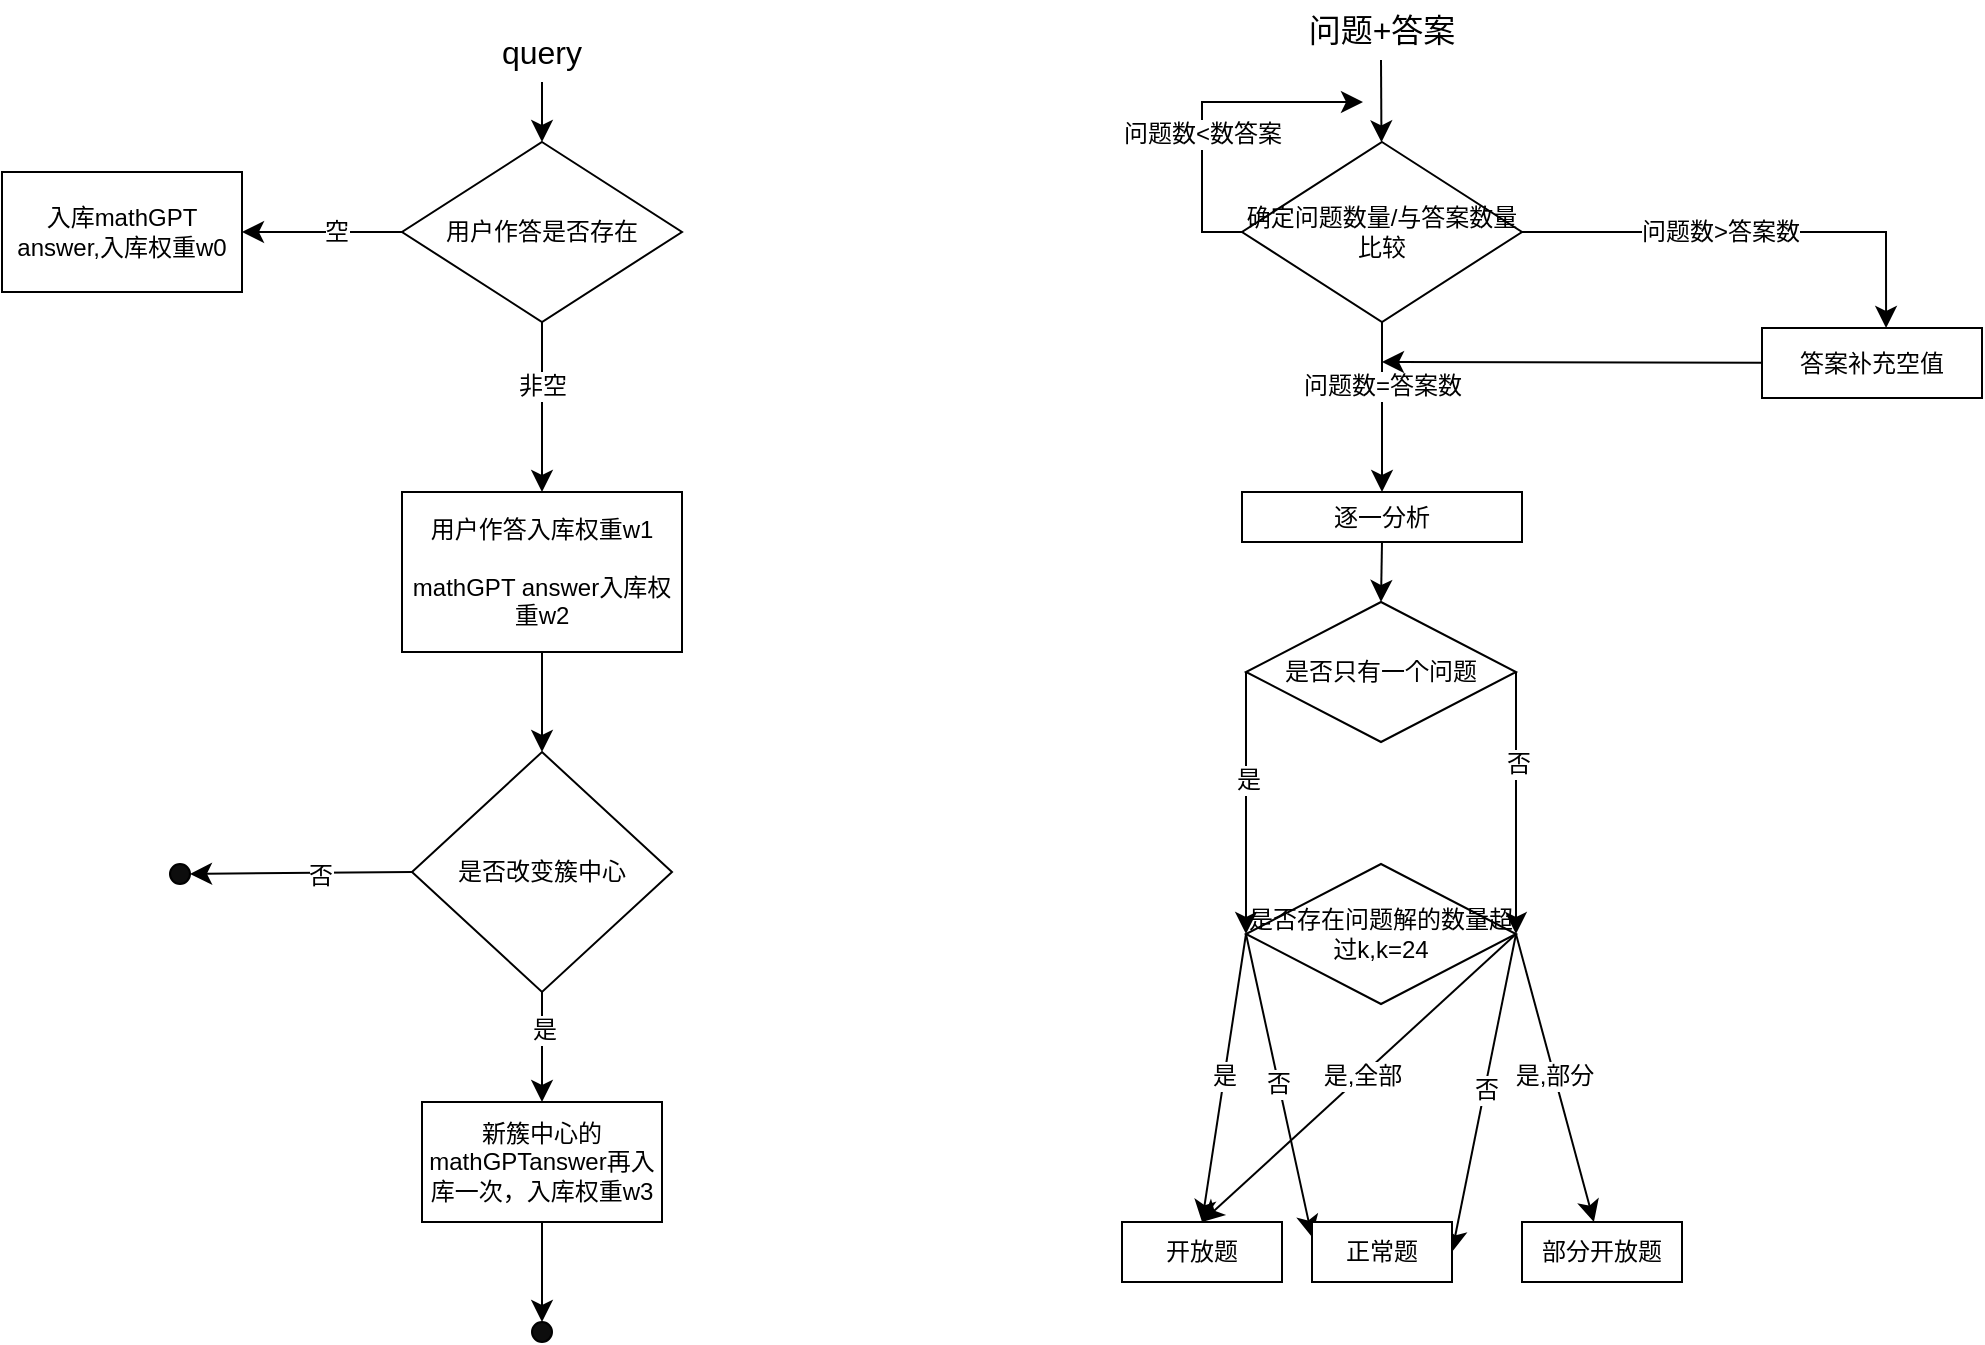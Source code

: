 <mxfile version="24.8.4">
  <diagram name="Page-1" id="74e2e168-ea6b-b213-b513-2b3c1d86103e">
    <mxGraphModel dx="954" dy="689" grid="1" gridSize="10" guides="1" tooltips="1" connect="1" arrows="1" fold="1" page="1" pageScale="1" pageWidth="1100" pageHeight="850" background="none" math="0" shadow="0">
      <root>
        <mxCell id="0" />
        <mxCell id="1" parent="0" />
        <mxCell id="eKvcL8s3Wj8_VTXEyFbJ-4" style="edgeStyle=none;curved=1;rounded=0;orthogonalLoop=1;jettySize=auto;html=1;exitX=0.5;exitY=1;exitDx=0;exitDy=0;fontSize=12;startSize=8;endSize=8;" edge="1" parent="1" source="eKvcL8s3Wj8_VTXEyFbJ-1" target="eKvcL8s3Wj8_VTXEyFbJ-3">
          <mxGeometry relative="1" as="geometry" />
        </mxCell>
        <mxCell id="eKvcL8s3Wj8_VTXEyFbJ-1" value="query" style="text;html=1;align=center;verticalAlign=middle;whiteSpace=wrap;rounded=0;fontSize=16;" vertex="1" parent="1">
          <mxGeometry x="280" y="110" width="60" height="30" as="geometry" />
        </mxCell>
        <mxCell id="eKvcL8s3Wj8_VTXEyFbJ-5" style="edgeStyle=none;curved=1;rounded=0;orthogonalLoop=1;jettySize=auto;html=1;exitX=0;exitY=0.5;exitDx=0;exitDy=0;fontSize=12;startSize=8;endSize=8;entryX=1;entryY=0.5;entryDx=0;entryDy=0;" edge="1" parent="1" source="eKvcL8s3Wj8_VTXEyFbJ-3" target="eKvcL8s3Wj8_VTXEyFbJ-7">
          <mxGeometry relative="1" as="geometry">
            <mxPoint x="170" y="215" as="targetPoint" />
          </mxGeometry>
        </mxCell>
        <mxCell id="eKvcL8s3Wj8_VTXEyFbJ-6" value="空" style="edgeLabel;html=1;align=center;verticalAlign=middle;resizable=0;points=[];fontSize=12;" vertex="1" connectable="0" parent="eKvcL8s3Wj8_VTXEyFbJ-5">
          <mxGeometry x="-0.171" relative="1" as="geometry">
            <mxPoint as="offset" />
          </mxGeometry>
        </mxCell>
        <mxCell id="eKvcL8s3Wj8_VTXEyFbJ-8" style="edgeStyle=none;curved=1;rounded=0;orthogonalLoop=1;jettySize=auto;html=1;exitX=0.5;exitY=1;exitDx=0;exitDy=0;fontSize=12;startSize=8;endSize=8;entryX=0.5;entryY=0;entryDx=0;entryDy=0;" edge="1" parent="1" source="eKvcL8s3Wj8_VTXEyFbJ-3" target="eKvcL8s3Wj8_VTXEyFbJ-10">
          <mxGeometry relative="1" as="geometry">
            <mxPoint x="310" y="330" as="targetPoint" />
          </mxGeometry>
        </mxCell>
        <mxCell id="eKvcL8s3Wj8_VTXEyFbJ-9" value="非空" style="edgeLabel;html=1;align=center;verticalAlign=middle;resizable=0;points=[];fontSize=12;" vertex="1" connectable="0" parent="eKvcL8s3Wj8_VTXEyFbJ-8">
          <mxGeometry x="-0.25" relative="1" as="geometry">
            <mxPoint as="offset" />
          </mxGeometry>
        </mxCell>
        <mxCell id="eKvcL8s3Wj8_VTXEyFbJ-3" value="用户作答是否存在" style="rhombus;whiteSpace=wrap;html=1;" vertex="1" parent="1">
          <mxGeometry x="240" y="170" width="140" height="90" as="geometry" />
        </mxCell>
        <mxCell id="eKvcL8s3Wj8_VTXEyFbJ-7" value="入库mathGPT answer,入库权重w0" style="rounded=0;whiteSpace=wrap;html=1;" vertex="1" parent="1">
          <mxGeometry x="40" y="185" width="120" height="60" as="geometry" />
        </mxCell>
        <mxCell id="eKvcL8s3Wj8_VTXEyFbJ-11" style="edgeStyle=none;curved=1;rounded=0;orthogonalLoop=1;jettySize=auto;html=1;exitX=0.5;exitY=1;exitDx=0;exitDy=0;fontSize=12;startSize=8;endSize=8;entryX=0.5;entryY=0;entryDx=0;entryDy=0;" edge="1" parent="1" source="eKvcL8s3Wj8_VTXEyFbJ-10" target="eKvcL8s3Wj8_VTXEyFbJ-12">
          <mxGeometry relative="1" as="geometry">
            <mxPoint x="310" y="470" as="targetPoint" />
          </mxGeometry>
        </mxCell>
        <mxCell id="eKvcL8s3Wj8_VTXEyFbJ-10" value="用户作答入库权重w1&lt;div&gt;&lt;br&gt;&lt;div&gt;mathGPT answer入库权重w2&lt;/div&gt;&lt;/div&gt;" style="rounded=0;whiteSpace=wrap;html=1;" vertex="1" parent="1">
          <mxGeometry x="240" y="345" width="140" height="80" as="geometry" />
        </mxCell>
        <mxCell id="eKvcL8s3Wj8_VTXEyFbJ-14" style="edgeStyle=none;curved=1;rounded=0;orthogonalLoop=1;jettySize=auto;html=1;exitX=0;exitY=0.5;exitDx=0;exitDy=0;fontSize=12;startSize=8;endSize=8;" edge="1" parent="1" source="eKvcL8s3Wj8_VTXEyFbJ-12" target="eKvcL8s3Wj8_VTXEyFbJ-16">
          <mxGeometry relative="1" as="geometry">
            <mxPoint x="170" y="550" as="targetPoint" />
          </mxGeometry>
        </mxCell>
        <mxCell id="eKvcL8s3Wj8_VTXEyFbJ-15" value="否" style="edgeLabel;html=1;align=center;verticalAlign=middle;resizable=0;points=[];fontSize=12;" vertex="1" connectable="0" parent="eKvcL8s3Wj8_VTXEyFbJ-14">
          <mxGeometry x="-0.173" y="1" relative="1" as="geometry">
            <mxPoint as="offset" />
          </mxGeometry>
        </mxCell>
        <mxCell id="eKvcL8s3Wj8_VTXEyFbJ-19" style="edgeStyle=none;curved=1;rounded=0;orthogonalLoop=1;jettySize=auto;html=1;exitX=0.5;exitY=1;exitDx=0;exitDy=0;fontSize=12;startSize=8;endSize=8;" edge="1" parent="1" source="eKvcL8s3Wj8_VTXEyFbJ-12">
          <mxGeometry relative="1" as="geometry">
            <mxPoint x="310" y="650" as="targetPoint" />
          </mxGeometry>
        </mxCell>
        <mxCell id="eKvcL8s3Wj8_VTXEyFbJ-20" value="是" style="edgeLabel;html=1;align=center;verticalAlign=middle;resizable=0;points=[];fontSize=12;" vertex="1" connectable="0" parent="eKvcL8s3Wj8_VTXEyFbJ-19">
          <mxGeometry x="-0.309" y="1" relative="1" as="geometry">
            <mxPoint as="offset" />
          </mxGeometry>
        </mxCell>
        <mxCell id="eKvcL8s3Wj8_VTXEyFbJ-12" value="是否改变簇中心" style="rhombus;whiteSpace=wrap;html=1;" vertex="1" parent="1">
          <mxGeometry x="245" y="475" width="130" height="120" as="geometry" />
        </mxCell>
        <mxCell id="eKvcL8s3Wj8_VTXEyFbJ-16" value="" style="ellipse;whiteSpace=wrap;html=1;fillColor=#0d0d0d;" vertex="1" parent="1">
          <mxGeometry x="124" y="531" width="10" height="10" as="geometry" />
        </mxCell>
        <mxCell id="eKvcL8s3Wj8_VTXEyFbJ-22" style="edgeStyle=none;curved=1;rounded=0;orthogonalLoop=1;jettySize=auto;html=1;exitX=0.5;exitY=1;exitDx=0;exitDy=0;fontSize=12;startSize=8;endSize=8;entryX=0.5;entryY=0;entryDx=0;entryDy=0;" edge="1" parent="1" source="eKvcL8s3Wj8_VTXEyFbJ-21" target="eKvcL8s3Wj8_VTXEyFbJ-23">
          <mxGeometry relative="1" as="geometry">
            <mxPoint x="310" y="760" as="targetPoint" />
          </mxGeometry>
        </mxCell>
        <mxCell id="eKvcL8s3Wj8_VTXEyFbJ-21" value="新簇中心的mathGPTanswer再入库一次，入库权重w3" style="rounded=0;whiteSpace=wrap;html=1;" vertex="1" parent="1">
          <mxGeometry x="250" y="650" width="120" height="60" as="geometry" />
        </mxCell>
        <mxCell id="eKvcL8s3Wj8_VTXEyFbJ-23" value="" style="ellipse;whiteSpace=wrap;html=1;fillColor=#0d0d0d;" vertex="1" parent="1">
          <mxGeometry x="305" y="760" width="10" height="10" as="geometry" />
        </mxCell>
        <mxCell id="eKvcL8s3Wj8_VTXEyFbJ-24" style="edgeStyle=none;curved=1;rounded=0;orthogonalLoop=1;jettySize=auto;html=1;exitX=0.5;exitY=1;exitDx=0;exitDy=0;fontSize=12;startSize=8;endSize=8;" edge="1" parent="1" source="eKvcL8s3Wj8_VTXEyFbJ-25" target="eKvcL8s3Wj8_VTXEyFbJ-30">
          <mxGeometry relative="1" as="geometry" />
        </mxCell>
        <mxCell id="eKvcL8s3Wj8_VTXEyFbJ-25" value="问题+答案" style="text;html=1;align=center;verticalAlign=middle;whiteSpace=wrap;rounded=0;fontSize=16;" vertex="1" parent="1">
          <mxGeometry x="684.5" y="99" width="90" height="30" as="geometry" />
        </mxCell>
        <mxCell id="eKvcL8s3Wj8_VTXEyFbJ-26" style="edgeStyle=orthogonalEdgeStyle;rounded=0;orthogonalLoop=1;jettySize=auto;html=1;exitX=0;exitY=0.5;exitDx=0;exitDy=0;fontSize=12;startSize=8;endSize=8;endArrow=classic;endFill=1;" edge="1" parent="1" source="eKvcL8s3Wj8_VTXEyFbJ-30">
          <mxGeometry relative="1" as="geometry">
            <mxPoint x="720" y="150" as="targetPoint" />
          </mxGeometry>
        </mxCell>
        <mxCell id="eKvcL8s3Wj8_VTXEyFbJ-27" value="问题数&amp;lt;数答案" style="edgeLabel;html=1;align=center;verticalAlign=middle;resizable=0;points=[];fontSize=12;" vertex="1" connectable="0" parent="eKvcL8s3Wj8_VTXEyFbJ-26">
          <mxGeometry x="-0.171" relative="1" as="geometry">
            <mxPoint as="offset" />
          </mxGeometry>
        </mxCell>
        <mxCell id="eKvcL8s3Wj8_VTXEyFbJ-28" style="edgeStyle=none;curved=1;rounded=0;orthogonalLoop=1;jettySize=auto;html=1;exitX=0.5;exitY=1;exitDx=0;exitDy=0;fontSize=12;startSize=8;endSize=8;entryX=0.5;entryY=0;entryDx=0;entryDy=0;" edge="1" parent="1" source="eKvcL8s3Wj8_VTXEyFbJ-30" target="eKvcL8s3Wj8_VTXEyFbJ-33">
          <mxGeometry relative="1" as="geometry">
            <mxPoint x="730" y="330" as="targetPoint" />
          </mxGeometry>
        </mxCell>
        <mxCell id="eKvcL8s3Wj8_VTXEyFbJ-29" value="问题数=答案数" style="edgeLabel;html=1;align=center;verticalAlign=middle;resizable=0;points=[];fontSize=12;" vertex="1" connectable="0" parent="eKvcL8s3Wj8_VTXEyFbJ-28">
          <mxGeometry x="-0.25" relative="1" as="geometry">
            <mxPoint as="offset" />
          </mxGeometry>
        </mxCell>
        <mxCell id="eKvcL8s3Wj8_VTXEyFbJ-45" style="edgeStyle=orthogonalEdgeStyle;rounded=0;orthogonalLoop=1;jettySize=auto;html=1;fontSize=12;startSize=8;endSize=8;entryX=0.564;entryY=0;entryDx=0;entryDy=0;entryPerimeter=0;" edge="1" parent="1" source="eKvcL8s3Wj8_VTXEyFbJ-30" target="eKvcL8s3Wj8_VTXEyFbJ-48">
          <mxGeometry relative="1" as="geometry">
            <mxPoint x="950" y="330" as="targetPoint" />
          </mxGeometry>
        </mxCell>
        <mxCell id="eKvcL8s3Wj8_VTXEyFbJ-46" value="问题数&amp;gt;答案数" style="edgeLabel;html=1;align=center;verticalAlign=middle;resizable=0;points=[];fontSize=12;" vertex="1" connectable="0" parent="eKvcL8s3Wj8_VTXEyFbJ-45">
          <mxGeometry x="-0.154" relative="1" as="geometry">
            <mxPoint x="1" as="offset" />
          </mxGeometry>
        </mxCell>
        <mxCell id="eKvcL8s3Wj8_VTXEyFbJ-30" value="确定问题数量/与答案数量比较" style="rhombus;whiteSpace=wrap;html=1;" vertex="1" parent="1">
          <mxGeometry x="660" y="170" width="140" height="90" as="geometry" />
        </mxCell>
        <mxCell id="eKvcL8s3Wj8_VTXEyFbJ-32" style="edgeStyle=none;curved=1;rounded=0;orthogonalLoop=1;jettySize=auto;html=1;exitX=0.5;exitY=1;exitDx=0;exitDy=0;fontSize=12;startSize=8;endSize=8;entryX=0.5;entryY=0;entryDx=0;entryDy=0;" edge="1" parent="1" source="eKvcL8s3Wj8_VTXEyFbJ-33" target="eKvcL8s3Wj8_VTXEyFbJ-38">
          <mxGeometry relative="1" as="geometry">
            <mxPoint x="730" y="470" as="targetPoint" />
          </mxGeometry>
        </mxCell>
        <mxCell id="eKvcL8s3Wj8_VTXEyFbJ-33" value="逐一分析" style="rounded=0;whiteSpace=wrap;html=1;" vertex="1" parent="1">
          <mxGeometry x="660" y="345" width="140" height="25" as="geometry" />
        </mxCell>
        <mxCell id="eKvcL8s3Wj8_VTXEyFbJ-34" style="edgeStyle=none;curved=1;rounded=0;orthogonalLoop=1;jettySize=auto;html=1;exitX=0;exitY=0.5;exitDx=0;exitDy=0;fontSize=12;startSize=8;endSize=8;entryX=0;entryY=0.5;entryDx=0;entryDy=0;" edge="1" parent="1" target="eKvcL8s3Wj8_VTXEyFbJ-53">
          <mxGeometry relative="1" as="geometry">
            <mxPoint x="665" y="530" as="targetPoint" />
            <mxPoint x="662" y="435" as="sourcePoint" />
          </mxGeometry>
        </mxCell>
        <mxCell id="eKvcL8s3Wj8_VTXEyFbJ-35" value="是" style="edgeLabel;html=1;align=center;verticalAlign=middle;resizable=0;points=[];fontSize=12;" vertex="1" connectable="0" parent="eKvcL8s3Wj8_VTXEyFbJ-34">
          <mxGeometry x="-0.173" y="1" relative="1" as="geometry">
            <mxPoint as="offset" />
          </mxGeometry>
        </mxCell>
        <mxCell id="eKvcL8s3Wj8_VTXEyFbJ-36" style="edgeStyle=none;curved=1;rounded=0;orthogonalLoop=1;jettySize=auto;html=1;exitX=1;exitY=0.5;exitDx=0;exitDy=0;fontSize=12;startSize=8;endSize=8;entryX=1;entryY=0.5;entryDx=0;entryDy=0;" edge="1" parent="1" target="eKvcL8s3Wj8_VTXEyFbJ-53">
          <mxGeometry relative="1" as="geometry">
            <mxPoint x="800" y="530" as="targetPoint" />
            <mxPoint x="797" y="435" as="sourcePoint" />
          </mxGeometry>
        </mxCell>
        <mxCell id="eKvcL8s3Wj8_VTXEyFbJ-37" value="否" style="edgeLabel;html=1;align=center;verticalAlign=middle;resizable=0;points=[];fontSize=12;" vertex="1" connectable="0" parent="eKvcL8s3Wj8_VTXEyFbJ-36">
          <mxGeometry x="-0.309" y="1" relative="1" as="geometry">
            <mxPoint as="offset" />
          </mxGeometry>
        </mxCell>
        <mxCell id="eKvcL8s3Wj8_VTXEyFbJ-38" value="是否只有一个问题" style="rhombus;whiteSpace=wrap;html=1;" vertex="1" parent="1">
          <mxGeometry x="662" y="400" width="135" height="70" as="geometry" />
        </mxCell>
        <mxCell id="eKvcL8s3Wj8_VTXEyFbJ-49" style="edgeStyle=none;curved=1;rounded=0;orthogonalLoop=1;jettySize=auto;html=1;fontSize=12;startSize=8;endSize=8;" edge="1" parent="1" source="eKvcL8s3Wj8_VTXEyFbJ-48">
          <mxGeometry relative="1" as="geometry">
            <mxPoint x="730" y="280" as="targetPoint" />
          </mxGeometry>
        </mxCell>
        <mxCell id="eKvcL8s3Wj8_VTXEyFbJ-48" value="答案补充空值" style="rounded=0;whiteSpace=wrap;html=1;" vertex="1" parent="1">
          <mxGeometry x="920" y="263" width="110" height="35" as="geometry" />
        </mxCell>
        <mxCell id="eKvcL8s3Wj8_VTXEyFbJ-55" style="edgeStyle=none;curved=1;rounded=0;orthogonalLoop=1;jettySize=auto;html=1;fontSize=12;startSize=8;endSize=8;exitX=0;exitY=0.5;exitDx=0;exitDy=0;entryX=0.5;entryY=0;entryDx=0;entryDy=0;" edge="1" parent="1" source="eKvcL8s3Wj8_VTXEyFbJ-53" target="eKvcL8s3Wj8_VTXEyFbJ-65">
          <mxGeometry relative="1" as="geometry">
            <mxPoint x="620" y="650" as="targetPoint" />
            <mxPoint x="590" y="690" as="sourcePoint" />
          </mxGeometry>
        </mxCell>
        <mxCell id="eKvcL8s3Wj8_VTXEyFbJ-56" value="是" style="edgeLabel;html=1;align=center;verticalAlign=middle;resizable=0;points=[];fontSize=12;" vertex="1" connectable="0" parent="eKvcL8s3Wj8_VTXEyFbJ-55">
          <mxGeometry x="-0.02" relative="1" as="geometry">
            <mxPoint as="offset" />
          </mxGeometry>
        </mxCell>
        <mxCell id="eKvcL8s3Wj8_VTXEyFbJ-53" value="是否存在问题解的数量超过k,k=24" style="rhombus;whiteSpace=wrap;html=1;" vertex="1" parent="1">
          <mxGeometry x="662" y="531" width="135" height="70" as="geometry" />
        </mxCell>
        <mxCell id="eKvcL8s3Wj8_VTXEyFbJ-57" style="edgeStyle=none;curved=1;rounded=0;orthogonalLoop=1;jettySize=auto;html=1;fontSize=12;startSize=8;endSize=8;exitX=0;exitY=0.5;exitDx=0;exitDy=0;entryX=0;entryY=0.25;entryDx=0;entryDy=0;" edge="1" parent="1" source="eKvcL8s3Wj8_VTXEyFbJ-53" target="eKvcL8s3Wj8_VTXEyFbJ-67">
          <mxGeometry relative="1" as="geometry">
            <mxPoint x="700" y="650" as="targetPoint" />
            <mxPoint x="675" y="576" as="sourcePoint" />
          </mxGeometry>
        </mxCell>
        <mxCell id="eKvcL8s3Wj8_VTXEyFbJ-58" value="否" style="edgeLabel;html=1;align=center;verticalAlign=middle;resizable=0;points=[];fontSize=12;" vertex="1" connectable="0" parent="eKvcL8s3Wj8_VTXEyFbJ-57">
          <mxGeometry x="-0.02" relative="1" as="geometry">
            <mxPoint as="offset" />
          </mxGeometry>
        </mxCell>
        <mxCell id="eKvcL8s3Wj8_VTXEyFbJ-60" style="edgeStyle=none;curved=1;rounded=0;orthogonalLoop=1;jettySize=auto;html=1;fontSize=12;startSize=8;endSize=8;exitX=1;exitY=0.5;exitDx=0;exitDy=0;" edge="1" parent="1" source="eKvcL8s3Wj8_VTXEyFbJ-53" target="eKvcL8s3Wj8_VTXEyFbJ-68">
          <mxGeometry relative="1" as="geometry">
            <mxPoint x="780" y="650" as="targetPoint" />
            <mxPoint x="685" y="586" as="sourcePoint" />
          </mxGeometry>
        </mxCell>
        <mxCell id="eKvcL8s3Wj8_VTXEyFbJ-61" value="是,部分" style="edgeLabel;html=1;align=center;verticalAlign=middle;resizable=0;points=[];fontSize=12;" vertex="1" connectable="0" parent="eKvcL8s3Wj8_VTXEyFbJ-60">
          <mxGeometry x="-0.02" relative="1" as="geometry">
            <mxPoint as="offset" />
          </mxGeometry>
        </mxCell>
        <mxCell id="eKvcL8s3Wj8_VTXEyFbJ-62" style="edgeStyle=none;curved=1;rounded=0;orthogonalLoop=1;jettySize=auto;html=1;fontSize=12;startSize=8;endSize=8;exitX=1;exitY=0.5;exitDx=0;exitDy=0;entryX=1;entryY=0.5;entryDx=0;entryDy=0;" edge="1" parent="1" source="eKvcL8s3Wj8_VTXEyFbJ-53" target="eKvcL8s3Wj8_VTXEyFbJ-67">
          <mxGeometry relative="1" as="geometry">
            <mxPoint x="840" y="650" as="targetPoint" />
            <mxPoint x="810" y="576" as="sourcePoint" />
          </mxGeometry>
        </mxCell>
        <mxCell id="eKvcL8s3Wj8_VTXEyFbJ-63" value="否" style="edgeLabel;html=1;align=center;verticalAlign=middle;resizable=0;points=[];fontSize=12;" vertex="1" connectable="0" parent="eKvcL8s3Wj8_VTXEyFbJ-62">
          <mxGeometry x="-0.02" relative="1" as="geometry">
            <mxPoint as="offset" />
          </mxGeometry>
        </mxCell>
        <mxCell id="eKvcL8s3Wj8_VTXEyFbJ-65" value="开放题" style="whiteSpace=wrap;html=1;" vertex="1" parent="1">
          <mxGeometry x="600" y="710" width="80" height="30" as="geometry" />
        </mxCell>
        <mxCell id="eKvcL8s3Wj8_VTXEyFbJ-67" value="正常题" style="whiteSpace=wrap;html=1;" vertex="1" parent="1">
          <mxGeometry x="695" y="710" width="70" height="30" as="geometry" />
        </mxCell>
        <mxCell id="eKvcL8s3Wj8_VTXEyFbJ-68" value="部分开放题" style="whiteSpace=wrap;html=1;" vertex="1" parent="1">
          <mxGeometry x="800" y="710" width="80" height="30" as="geometry" />
        </mxCell>
        <mxCell id="eKvcL8s3Wj8_VTXEyFbJ-71" style="edgeStyle=none;curved=1;rounded=0;orthogonalLoop=1;jettySize=auto;html=1;fontSize=12;startSize=8;endSize=8;entryX=0.5;entryY=0;entryDx=0;entryDy=0;exitX=1;exitY=0.5;exitDx=0;exitDy=0;" edge="1" parent="1" source="eKvcL8s3Wj8_VTXEyFbJ-53" target="eKvcL8s3Wj8_VTXEyFbJ-65">
          <mxGeometry relative="1" as="geometry">
            <mxPoint x="801" y="675" as="targetPoint" />
            <mxPoint x="800" y="570" as="sourcePoint" />
          </mxGeometry>
        </mxCell>
        <mxCell id="eKvcL8s3Wj8_VTXEyFbJ-72" value="是,全部" style="edgeLabel;html=1;align=center;verticalAlign=middle;resizable=0;points=[];fontSize=12;" vertex="1" connectable="0" parent="eKvcL8s3Wj8_VTXEyFbJ-71">
          <mxGeometry x="-0.02" relative="1" as="geometry">
            <mxPoint as="offset" />
          </mxGeometry>
        </mxCell>
      </root>
    </mxGraphModel>
  </diagram>
</mxfile>

